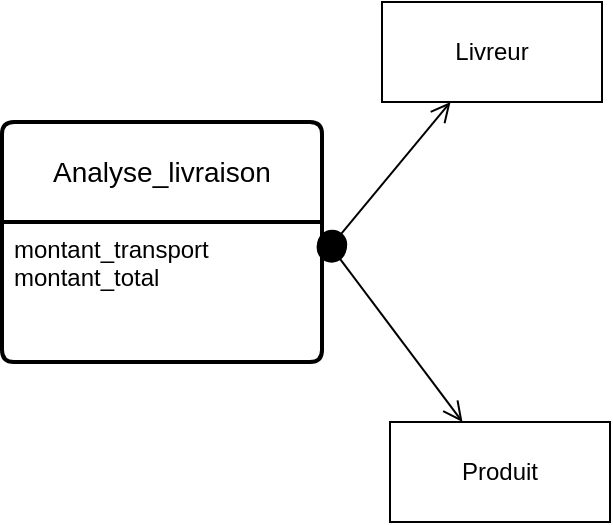 <mxfile version="26.0.7">
  <diagram name="Page-1" id="oZw_HMmMiBHEvVDpfueG">
    <mxGraphModel dx="1050" dy="522" grid="1" gridSize="10" guides="1" tooltips="1" connect="1" arrows="1" fold="1" page="1" pageScale="1" pageWidth="827" pageHeight="1169" math="0" shadow="0">
      <root>
        <mxCell id="0" />
        <mxCell id="1" parent="0" />
        <mxCell id="tf-2iotETb74wZCwkg5V-3" value="Analyse_livraison" style="swimlane;childLayout=stackLayout;horizontal=1;startSize=50;horizontalStack=0;rounded=1;fontSize=14;fontStyle=0;strokeWidth=2;resizeParent=0;resizeLast=1;shadow=0;dashed=0;align=center;arcSize=4;whiteSpace=wrap;html=1;" vertex="1" parent="1">
          <mxGeometry x="110" y="200" width="160" height="120" as="geometry" />
        </mxCell>
        <mxCell id="tf-2iotETb74wZCwkg5V-4" value="montant_transport&lt;div&gt;montant_total&lt;/div&gt;" style="align=left;strokeColor=none;fillColor=none;spacingLeft=4;fontSize=12;verticalAlign=top;resizable=0;rotatable=0;part=1;html=1;" vertex="1" parent="tf-2iotETb74wZCwkg5V-3">
          <mxGeometry y="50" width="160" height="70" as="geometry" />
        </mxCell>
        <mxCell id="tf-2iotETb74wZCwkg5V-6" value="" style="html=1;verticalAlign=bottom;startArrow=circle;startFill=1;endArrow=open;startSize=6;endSize=8;curved=0;rounded=0;exitX=1;exitY=0.25;exitDx=0;exitDy=0;" edge="1" parent="1" source="tf-2iotETb74wZCwkg5V-4" target="tf-2iotETb74wZCwkg5V-7">
          <mxGeometry width="80" relative="1" as="geometry">
            <mxPoint x="370" y="270" as="sourcePoint" />
            <mxPoint x="380" y="190" as="targetPoint" />
          </mxGeometry>
        </mxCell>
        <mxCell id="tf-2iotETb74wZCwkg5V-7" value="Livreur" style="html=1;whiteSpace=wrap;" vertex="1" parent="1">
          <mxGeometry x="300" y="140" width="110" height="50" as="geometry" />
        </mxCell>
        <mxCell id="tf-2iotETb74wZCwkg5V-10" value="" style="html=1;verticalAlign=bottom;startArrow=circle;startFill=1;endArrow=open;startSize=6;endSize=8;curved=0;rounded=0;exitX=1;exitY=0.149;exitDx=0;exitDy=0;exitPerimeter=0;" edge="1" parent="1" target="tf-2iotETb74wZCwkg5V-9">
          <mxGeometry width="80" relative="1" as="geometry">
            <mxPoint x="270" y="256.43" as="sourcePoint" />
            <mxPoint x="330" y="336" as="targetPoint" />
          </mxGeometry>
        </mxCell>
        <mxCell id="tf-2iotETb74wZCwkg5V-9" value="Produit" style="html=1;whiteSpace=wrap;" vertex="1" parent="1">
          <mxGeometry x="304" y="350" width="110" height="50" as="geometry" />
        </mxCell>
      </root>
    </mxGraphModel>
  </diagram>
</mxfile>
